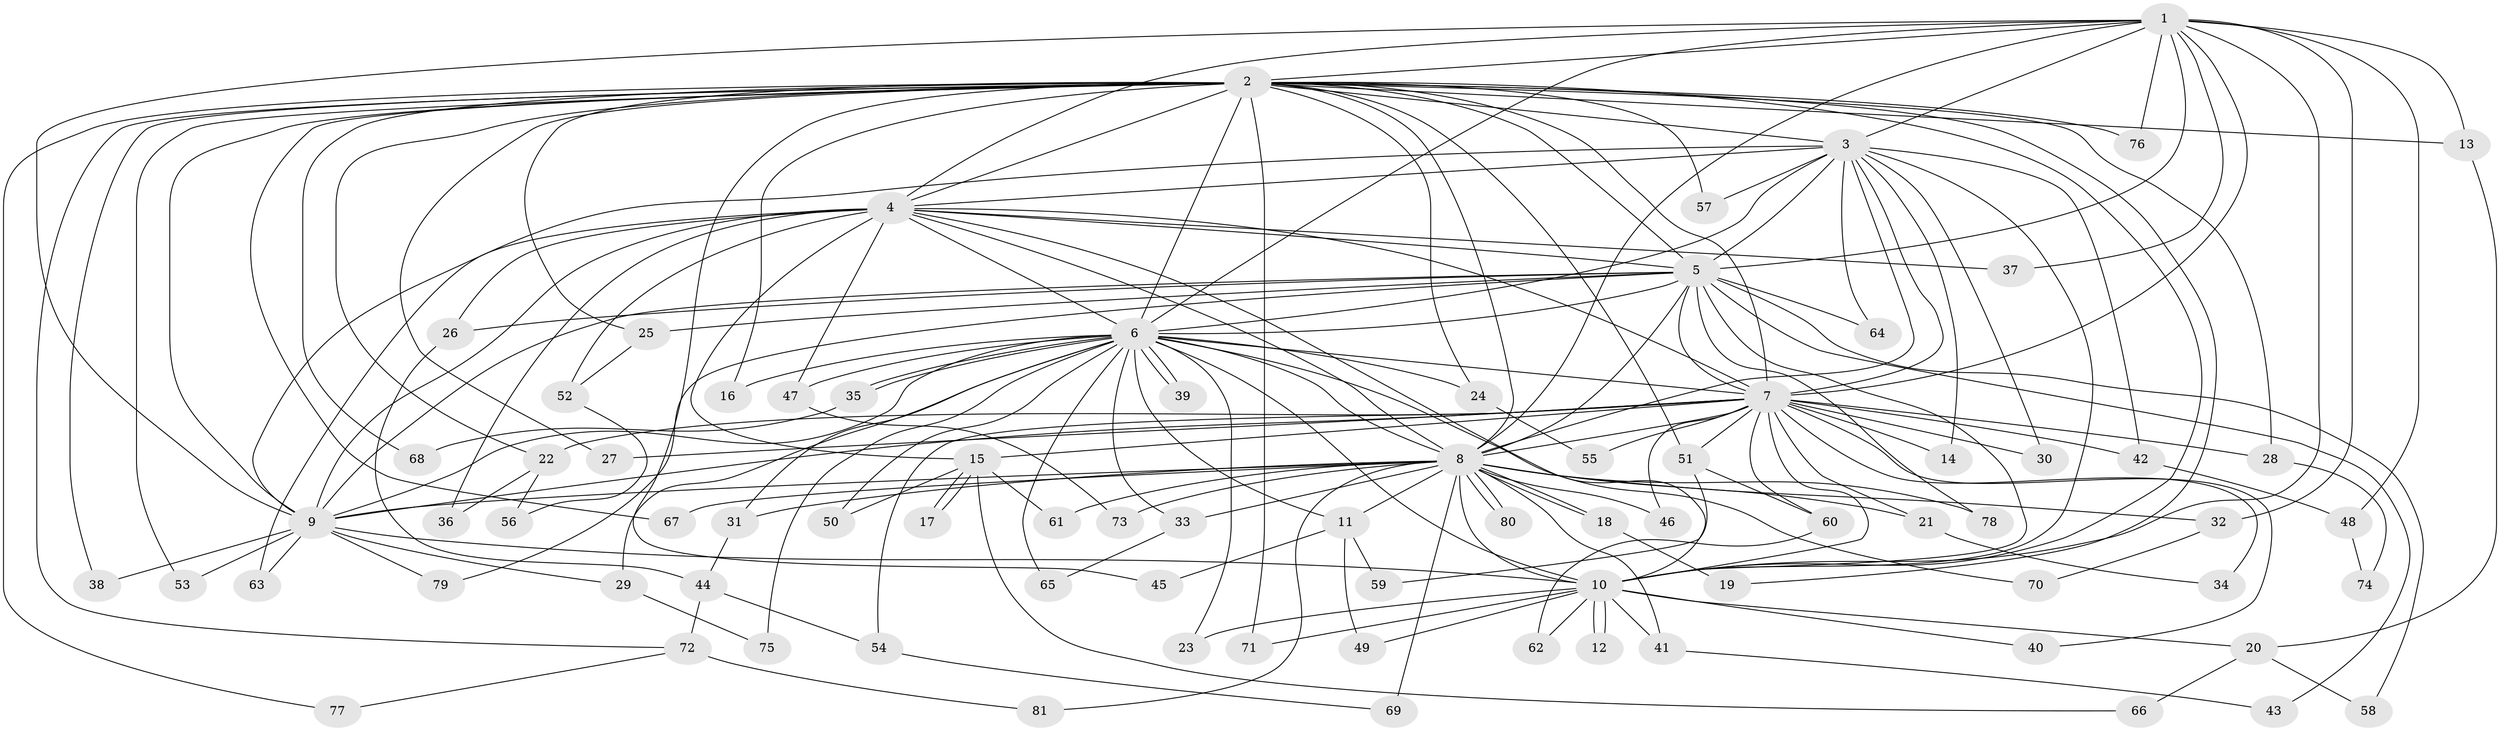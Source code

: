 // Generated by graph-tools (version 1.1) at 2025/13/03/09/25 04:13:56]
// undirected, 81 vertices, 187 edges
graph export_dot {
graph [start="1"]
  node [color=gray90,style=filled];
  1;
  2;
  3;
  4;
  5;
  6;
  7;
  8;
  9;
  10;
  11;
  12;
  13;
  14;
  15;
  16;
  17;
  18;
  19;
  20;
  21;
  22;
  23;
  24;
  25;
  26;
  27;
  28;
  29;
  30;
  31;
  32;
  33;
  34;
  35;
  36;
  37;
  38;
  39;
  40;
  41;
  42;
  43;
  44;
  45;
  46;
  47;
  48;
  49;
  50;
  51;
  52;
  53;
  54;
  55;
  56;
  57;
  58;
  59;
  60;
  61;
  62;
  63;
  64;
  65;
  66;
  67;
  68;
  69;
  70;
  71;
  72;
  73;
  74;
  75;
  76;
  77;
  78;
  79;
  80;
  81;
  1 -- 2;
  1 -- 3;
  1 -- 4;
  1 -- 5;
  1 -- 6;
  1 -- 7;
  1 -- 8;
  1 -- 9;
  1 -- 10;
  1 -- 13;
  1 -- 32;
  1 -- 37;
  1 -- 48;
  1 -- 76;
  2 -- 3;
  2 -- 4;
  2 -- 5;
  2 -- 6;
  2 -- 7;
  2 -- 8;
  2 -- 9;
  2 -- 10;
  2 -- 13;
  2 -- 16;
  2 -- 19;
  2 -- 22;
  2 -- 24;
  2 -- 25;
  2 -- 27;
  2 -- 28;
  2 -- 38;
  2 -- 45;
  2 -- 51;
  2 -- 53;
  2 -- 57;
  2 -- 67;
  2 -- 68;
  2 -- 71;
  2 -- 72;
  2 -- 76;
  2 -- 77;
  3 -- 4;
  3 -- 5;
  3 -- 6;
  3 -- 7;
  3 -- 8;
  3 -- 9;
  3 -- 10;
  3 -- 14;
  3 -- 30;
  3 -- 42;
  3 -- 57;
  3 -- 64;
  4 -- 5;
  4 -- 6;
  4 -- 7;
  4 -- 8;
  4 -- 9;
  4 -- 10;
  4 -- 15;
  4 -- 26;
  4 -- 36;
  4 -- 37;
  4 -- 47;
  4 -- 52;
  4 -- 63;
  5 -- 6;
  5 -- 7;
  5 -- 8;
  5 -- 9;
  5 -- 10;
  5 -- 25;
  5 -- 26;
  5 -- 43;
  5 -- 58;
  5 -- 64;
  5 -- 78;
  5 -- 79;
  6 -- 7;
  6 -- 8;
  6 -- 9;
  6 -- 10;
  6 -- 11;
  6 -- 16;
  6 -- 23;
  6 -- 24;
  6 -- 29;
  6 -- 31;
  6 -- 33;
  6 -- 35;
  6 -- 35;
  6 -- 39;
  6 -- 39;
  6 -- 47;
  6 -- 50;
  6 -- 65;
  6 -- 70;
  6 -- 75;
  7 -- 8;
  7 -- 9;
  7 -- 10;
  7 -- 14;
  7 -- 15;
  7 -- 21;
  7 -- 22;
  7 -- 27;
  7 -- 28;
  7 -- 30;
  7 -- 34;
  7 -- 40;
  7 -- 42;
  7 -- 46;
  7 -- 51;
  7 -- 54;
  7 -- 55;
  7 -- 60;
  8 -- 9;
  8 -- 10;
  8 -- 11;
  8 -- 18;
  8 -- 18;
  8 -- 21;
  8 -- 31;
  8 -- 32;
  8 -- 33;
  8 -- 41;
  8 -- 46;
  8 -- 61;
  8 -- 67;
  8 -- 69;
  8 -- 73;
  8 -- 78;
  8 -- 80;
  8 -- 80;
  8 -- 81;
  9 -- 10;
  9 -- 29;
  9 -- 38;
  9 -- 53;
  9 -- 63;
  9 -- 79;
  10 -- 12;
  10 -- 12;
  10 -- 20;
  10 -- 23;
  10 -- 40;
  10 -- 41;
  10 -- 49;
  10 -- 62;
  10 -- 71;
  11 -- 45;
  11 -- 49;
  11 -- 59;
  13 -- 20;
  15 -- 17;
  15 -- 17;
  15 -- 50;
  15 -- 61;
  15 -- 66;
  18 -- 19;
  20 -- 58;
  20 -- 66;
  21 -- 34;
  22 -- 36;
  22 -- 56;
  24 -- 55;
  25 -- 52;
  26 -- 44;
  28 -- 74;
  29 -- 75;
  31 -- 44;
  32 -- 70;
  33 -- 65;
  35 -- 68;
  41 -- 43;
  42 -- 48;
  44 -- 54;
  44 -- 72;
  47 -- 73;
  48 -- 74;
  51 -- 59;
  51 -- 60;
  52 -- 56;
  54 -- 69;
  60 -- 62;
  72 -- 77;
  72 -- 81;
}
